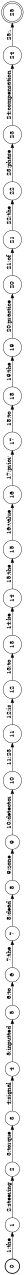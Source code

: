 digraph FST {
rankdir = LR;
size = "8.5,11";
label = "";
center = 1;
orientation = Landscape;
ranksep = "0.4";
nodesep = "0.25";
0 [label = "0", shape = circle, style = bold, fontsize = 14]
	0 -> 1 [label = "1:the", fontsize = 14];
1 [label = "1", shape = circle, style = solid, fontsize = 14]
	1 -> 2 [label = "2:steering", fontsize = 14];
2 [label = "2", shape = circle, style = solid, fontsize = 14]
	2 -> 3 [label = "3:torque", fontsize = 14];
3 [label = "3", shape = circle, style = solid, fontsize = 14]
	3 -> 4 [label = "4:signal", fontsize = 14];
4 [label = "4", shape = circle, style = solid, fontsize = 14]
	4 -> 5 [label = "5:inputted", fontsize = 14];
5 [label = "5", shape = circle, style = solid, fontsize = 14]
	5 -> 6 [label = "6:to", fontsize = 14];
6 [label = "6", shape = circle, style = solid, fontsize = 14]
	6 -> 7 [label = "7:the", fontsize = 14];
7 [label = "7", shape = circle, style = solid, fontsize = 14]
	7 -> 8 [label = "8:dead", fontsize = 14];
8 [label = "8", shape = circle, style = solid, fontsize = 14]
	8 -> 9 [label = "9:zone", fontsize = 14];
9 [label = "9", shape = circle, style = solid, fontsize = 14]
	9 -> 10 [label = "10:detector", fontsize = 14];
10 [label = "10", shape = circle, style = solid, fontsize = 14]
	10 -> 11 [label = "11:23", fontsize = 14];
11 [label = "11", shape = circle, style = solid, fontsize = 14]
	11 -> 12 [label = "12:is", fontsize = 14];
12 [label = "12", shape = circle, style = solid, fontsize = 14]
	12 -> 13 [label = "13:to", fontsize = 14];
13 [label = "13", shape = circle, style = solid, fontsize = 14]
	13 -> 14 [label = "14:be", fontsize = 14];
14 [label = "14", shape = circle, style = solid, fontsize = 14]
	14 -> 15 [label = "15:the", fontsize = 14];
15 [label = "15", shape = circle, style = solid, fontsize = 14]
	15 -> 16 [label = "16:value", fontsize = 14];
16 [label = "16", shape = circle, style = solid, fontsize = 14]
	16 -> 17 [label = "17:prior", fontsize = 14];
17 [label = "17", shape = circle, style = solid, fontsize = 14]
	17 -> 18 [label = "18:to", fontsize = 14];
18 [label = "18", shape = circle, style = solid, fontsize = 14]
	18 -> 19 [label = "19:the", fontsize = 14];
19 [label = "19", shape = circle, style = solid, fontsize = 14]
	19 -> 20 [label = "20:practice", fontsize = 14];
20 [label = "20", shape = circle, style = solid, fontsize = 14]
	20 -> 21 [label = "21:of", fontsize = 14];
21 [label = "21", shape = circle, style = solid, fontsize = 14]
	21 -> 22 [label = "22:the", fontsize = 14];
22 [label = "22", shape = circle, style = solid, fontsize = 14]
	22 -> 23 [label = "23:phase", fontsize = 14];
23 [label = "23", shape = circle, style = solid, fontsize = 14]
	23 -> 24 [label = "24:compensation", fontsize = 14];
24 [label = "24", shape = circle, style = solid, fontsize = 14]
	24 -> 25 [label = "25:.", fontsize = 14];
25 [label = "25", shape = doublecircle, style = solid, fontsize = 14]
}
